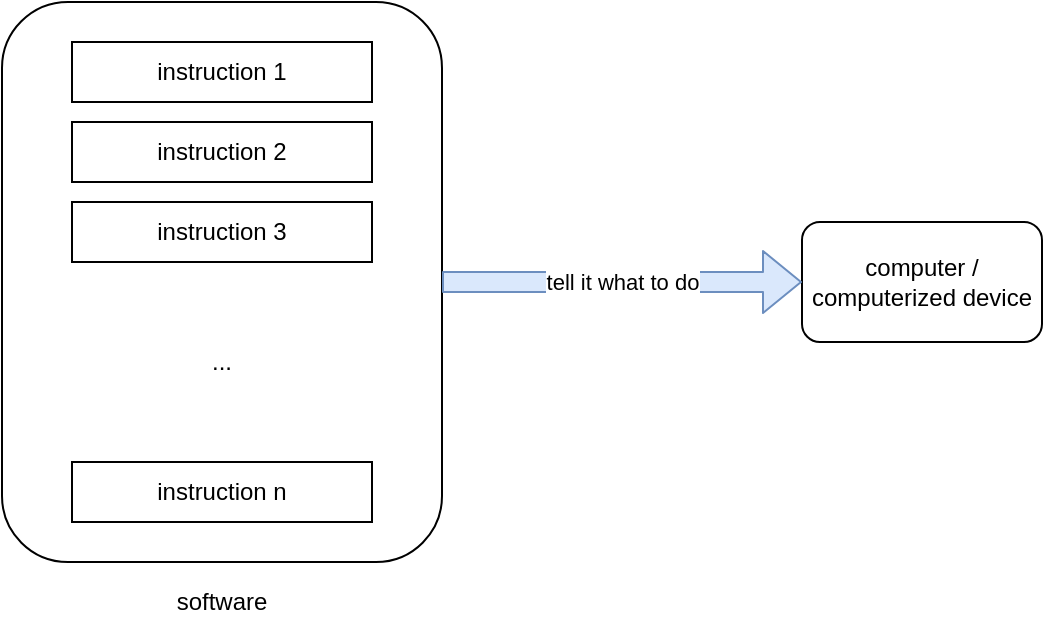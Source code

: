 <mxfile version="14.9.6" type="github">
  <diagram id="3zKHm57p_Z_YJrvrNBpT" name="第 1 页">
    <mxGraphModel dx="942" dy="674" grid="0" gridSize="10" guides="1" tooltips="1" connect="1" arrows="1" fold="1" page="0" pageScale="1" pageWidth="827" pageHeight="1169" math="0" shadow="0">
      <root>
        <mxCell id="0" />
        <mxCell id="1" parent="0" />
        <mxCell id="gESEH1pFKhmZ6BMuTfbv-1" value="" style="rounded=1;whiteSpace=wrap;html=1;" vertex="1" parent="1">
          <mxGeometry x="60" y="60" width="220" height="280" as="geometry" />
        </mxCell>
        <mxCell id="gESEH1pFKhmZ6BMuTfbv-2" value="instruction 1" style="rounded=0;whiteSpace=wrap;html=1;" vertex="1" parent="1">
          <mxGeometry x="95" y="80" width="150" height="30" as="geometry" />
        </mxCell>
        <mxCell id="gESEH1pFKhmZ6BMuTfbv-3" value="instruction 2" style="rounded=0;whiteSpace=wrap;html=1;" vertex="1" parent="1">
          <mxGeometry x="95" y="120" width="150" height="30" as="geometry" />
        </mxCell>
        <mxCell id="gESEH1pFKhmZ6BMuTfbv-4" value="instruction 3" style="rounded=0;whiteSpace=wrap;html=1;" vertex="1" parent="1">
          <mxGeometry x="95" y="160" width="150" height="30" as="geometry" />
        </mxCell>
        <mxCell id="gESEH1pFKhmZ6BMuTfbv-5" value="instruction n" style="rounded=0;whiteSpace=wrap;html=1;" vertex="1" parent="1">
          <mxGeometry x="95" y="290" width="150" height="30" as="geometry" />
        </mxCell>
        <mxCell id="gESEH1pFKhmZ6BMuTfbv-6" value="..." style="text;html=1;strokeColor=none;fillColor=none;align=center;verticalAlign=middle;whiteSpace=wrap;rounded=0;" vertex="1" parent="1">
          <mxGeometry x="150" y="230" width="40" height="20" as="geometry" />
        </mxCell>
        <mxCell id="gESEH1pFKhmZ6BMuTfbv-7" value="computer / computerized device" style="rounded=1;whiteSpace=wrap;html=1;" vertex="1" parent="1">
          <mxGeometry x="460" y="170" width="120" height="60" as="geometry" />
        </mxCell>
        <mxCell id="gESEH1pFKhmZ6BMuTfbv-8" value="tell it what to do" style="shape=flexArrow;endArrow=classic;html=1;exitX=1;exitY=0.5;exitDx=0;exitDy=0;exitPerimeter=0;entryX=0;entryY=0.5;entryDx=0;entryDy=0;entryPerimeter=0;fillColor=#dae8fc;strokeColor=#6c8ebf;" edge="1" parent="1" source="gESEH1pFKhmZ6BMuTfbv-1" target="gESEH1pFKhmZ6BMuTfbv-7">
          <mxGeometry width="50" height="50" relative="1" as="geometry">
            <mxPoint x="330" y="230" as="sourcePoint" />
            <mxPoint x="380" y="180" as="targetPoint" />
          </mxGeometry>
        </mxCell>
        <mxCell id="gESEH1pFKhmZ6BMuTfbv-9" value="software" style="text;html=1;strokeColor=none;fillColor=none;align=center;verticalAlign=middle;whiteSpace=wrap;rounded=0;" vertex="1" parent="1">
          <mxGeometry x="150" y="350" width="40" height="20" as="geometry" />
        </mxCell>
      </root>
    </mxGraphModel>
  </diagram>
</mxfile>
